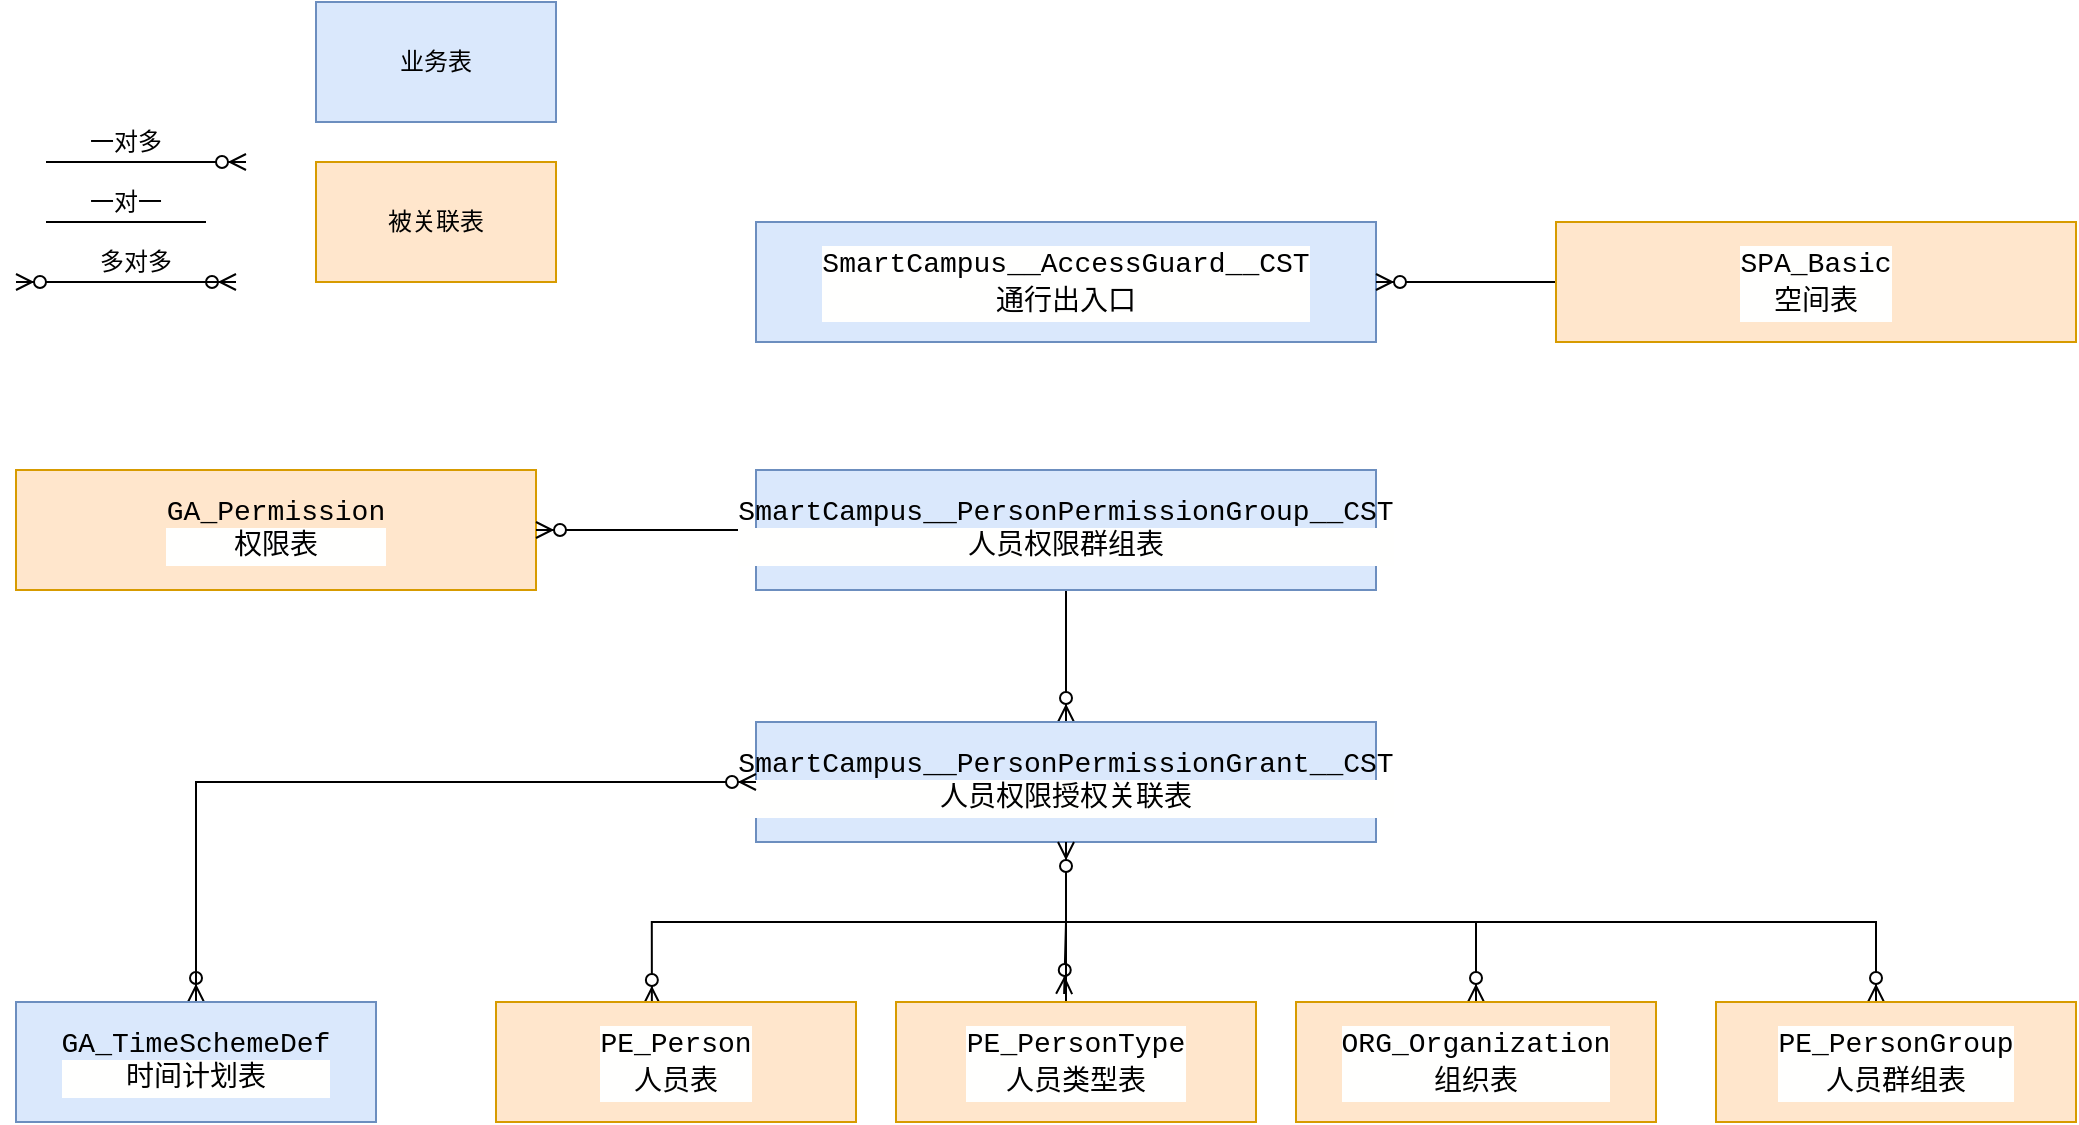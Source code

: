 <mxfile version="14.3.2" type="github">
  <diagram id="R2lEEEUBdFMjLlhIrx00" name="Page-1">
    <mxGraphModel dx="1422" dy="762" grid="1" gridSize="10" guides="1" tooltips="1" connect="1" arrows="1" fold="1" page="1" pageScale="1" pageWidth="1169" pageHeight="827" math="0" shadow="0" extFonts="Permanent Marker^https://fonts.googleapis.com/css?family=Permanent+Marker">
      <root>
        <mxCell id="0" />
        <mxCell id="1" parent="0" />
        <mxCell id="8KUM7VylrNg7opYrD0us-90" value="" style="endArrow=ERzeroToMany;html=1;endFill=1;" parent="1" edge="1">
          <mxGeometry width="50" height="50" relative="1" as="geometry">
            <mxPoint x="55" y="260" as="sourcePoint" />
            <mxPoint x="155" y="260" as="targetPoint" />
            <Array as="points" />
          </mxGeometry>
        </mxCell>
        <mxCell id="8KUM7VylrNg7opYrD0us-91" value="一对多" style="text;html=1;strokeColor=none;fillColor=none;align=center;verticalAlign=middle;whiteSpace=wrap;rounded=0;" parent="1" vertex="1">
          <mxGeometry x="75" y="240" width="40" height="20" as="geometry" />
        </mxCell>
        <mxCell id="8KUM7VylrNg7opYrD0us-92" value="" style="endArrow=none;html=1;" parent="1" edge="1">
          <mxGeometry width="50" height="50" relative="1" as="geometry">
            <mxPoint x="55" y="290" as="sourcePoint" />
            <mxPoint x="135" y="290" as="targetPoint" />
          </mxGeometry>
        </mxCell>
        <mxCell id="8KUM7VylrNg7opYrD0us-93" value="一对一" style="text;html=1;strokeColor=none;fillColor=none;align=center;verticalAlign=middle;whiteSpace=wrap;rounded=0;" parent="1" vertex="1">
          <mxGeometry x="75" y="270" width="40" height="20" as="geometry" />
        </mxCell>
        <mxCell id="8KUM7VylrNg7opYrD0us-112" value="" style="endArrow=ERzeroToMany;html=1;endFill=1;" parent="1" edge="1">
          <mxGeometry width="50" height="50" relative="1" as="geometry">
            <mxPoint x="50" y="320" as="sourcePoint" />
            <mxPoint x="150" y="320" as="targetPoint" />
            <Array as="points" />
          </mxGeometry>
        </mxCell>
        <mxCell id="8KUM7VylrNg7opYrD0us-113" value="" style="endArrow=ERzeroToMany;html=1;endFill=1;" parent="1" edge="1">
          <mxGeometry width="50" height="50" relative="1" as="geometry">
            <mxPoint x="150" y="320" as="sourcePoint" />
            <mxPoint x="40" y="320" as="targetPoint" />
            <Array as="points" />
          </mxGeometry>
        </mxCell>
        <mxCell id="8KUM7VylrNg7opYrD0us-114" value="多对多" style="text;html=1;strokeColor=none;fillColor=none;align=center;verticalAlign=middle;whiteSpace=wrap;rounded=0;" parent="1" vertex="1">
          <mxGeometry x="80" y="300" width="40" height="20" as="geometry" />
        </mxCell>
        <mxCell id="Y6p2eH5TLsVnm-hyPsuy-1" value="&lt;div style=&quot;background-color: rgb(255 , 255 , 254) ; font-family: &amp;#34;consolas&amp;#34; , &amp;#34;courier new&amp;#34; , monospace ; font-size: 14px ; line-height: 19px&quot;&gt;SmartCampus__AccessGuard__CST&lt;/div&gt;&lt;div style=&quot;background-color: rgb(255 , 255 , 254) ; font-family: &amp;#34;consolas&amp;#34; , &amp;#34;courier new&amp;#34; , monospace ; font-size: 14px ; line-height: 19px&quot;&gt;通行出入口&lt;/div&gt;" style="rounded=0;whiteSpace=wrap;html=1;fillColor=#dae8fc;strokeColor=#6c8ebf;" vertex="1" parent="1">
          <mxGeometry x="410" y="290" width="310" height="60" as="geometry" />
        </mxCell>
        <mxCell id="Y6p2eH5TLsVnm-hyPsuy-2" style="edgeStyle=orthogonalEdgeStyle;rounded=0;orthogonalLoop=1;jettySize=auto;html=1;entryX=1;entryY=0.5;entryDx=0;entryDy=0;endArrow=ERzeroToMany;endFill=1;" edge="1" parent="1" source="Y6p2eH5TLsVnm-hyPsuy-3" target="Y6p2eH5TLsVnm-hyPsuy-1">
          <mxGeometry relative="1" as="geometry" />
        </mxCell>
        <mxCell id="Y6p2eH5TLsVnm-hyPsuy-3" value="&lt;div style=&quot;background-color: rgb(255 , 255 , 254) ; font-family: &amp;#34;consolas&amp;#34; , &amp;#34;courier new&amp;#34; , monospace ; font-size: 14px ; line-height: 19px&quot;&gt;&lt;div style=&quot;font-family: &amp;#34;consolas&amp;#34; , &amp;#34;courier new&amp;#34; , monospace ; line-height: 19px&quot;&gt;SPA_Basic&lt;/div&gt;&lt;/div&gt;&lt;div style=&quot;background-color: rgb(255 , 255 , 254) ; font-family: &amp;#34;consolas&amp;#34; , &amp;#34;courier new&amp;#34; , monospace ; font-size: 14px ; line-height: 19px&quot;&gt;空间表&lt;/div&gt;" style="rounded=0;whiteSpace=wrap;html=1;fillColor=#ffe6cc;strokeColor=#d79b00;" vertex="1" parent="1">
          <mxGeometry x="810" y="290" width="260" height="60" as="geometry" />
        </mxCell>
        <mxCell id="Y6p2eH5TLsVnm-hyPsuy-4" value="&lt;font face=&quot;consolas, courier new, monospace&quot;&gt;&lt;span style=&quot;font-size: 14px&quot;&gt;GA_Permission&lt;/span&gt;&lt;/font&gt;&lt;div style=&quot;background-color: rgb(255 , 255 , 254) ; font-family: &amp;#34;consolas&amp;#34; , &amp;#34;courier new&amp;#34; , monospace ; font-size: 14px ; line-height: 19px&quot;&gt;权限表&lt;br&gt;&lt;/div&gt;" style="rounded=0;whiteSpace=wrap;html=1;fillColor=#ffe6cc;strokeColor=#d79b00;" vertex="1" parent="1">
          <mxGeometry x="40" y="414" width="260" height="60" as="geometry" />
        </mxCell>
        <mxCell id="Y6p2eH5TLsVnm-hyPsuy-5" style="edgeStyle=orthogonalEdgeStyle;rounded=0;orthogonalLoop=1;jettySize=auto;html=1;entryX=1;entryY=0.5;entryDx=0;entryDy=0;endArrow=ERzeroToMany;endFill=1;" edge="1" parent="1" source="Y6p2eH5TLsVnm-hyPsuy-7" target="Y6p2eH5TLsVnm-hyPsuy-4">
          <mxGeometry relative="1" as="geometry" />
        </mxCell>
        <mxCell id="Y6p2eH5TLsVnm-hyPsuy-6" style="edgeStyle=orthogonalEdgeStyle;rounded=0;orthogonalLoop=1;jettySize=auto;html=1;entryX=0.5;entryY=0;entryDx=0;entryDy=0;endArrow=ERzeroToMany;endFill=1;" edge="1" parent="1" source="Y6p2eH5TLsVnm-hyPsuy-7" target="Y6p2eH5TLsVnm-hyPsuy-13">
          <mxGeometry relative="1" as="geometry" />
        </mxCell>
        <mxCell id="Y6p2eH5TLsVnm-hyPsuy-7" value="&lt;font face=&quot;consolas, courier new, monospace&quot;&gt;&lt;span style=&quot;font-size: 14px&quot;&gt;SmartCampus__PersonPermissionGroup__CST&lt;/span&gt;&lt;/font&gt;&lt;br&gt;&lt;div style=&quot;background-color: rgb(255 , 255 , 254) ; font-family: &amp;#34;consolas&amp;#34; , &amp;#34;courier new&amp;#34; , monospace ; font-size: 14px ; line-height: 19px&quot;&gt;人员权限群组表&lt;/div&gt;" style="rounded=0;whiteSpace=wrap;html=1;fillColor=#dae8fc;strokeColor=#6c8ebf;" vertex="1" parent="1">
          <mxGeometry x="410" y="414" width="310" height="60" as="geometry" />
        </mxCell>
        <mxCell id="Y6p2eH5TLsVnm-hyPsuy-8" style="edgeStyle=orthogonalEdgeStyle;rounded=0;orthogonalLoop=1;jettySize=auto;html=1;entryX=0.5;entryY=0;entryDx=0;entryDy=0;endArrow=ERzeroToMany;endFill=1;" edge="1" parent="1" source="Y6p2eH5TLsVnm-hyPsuy-13" target="Y6p2eH5TLsVnm-hyPsuy-15">
          <mxGeometry relative="1" as="geometry" />
        </mxCell>
        <mxCell id="Y6p2eH5TLsVnm-hyPsuy-9" style="edgeStyle=orthogonalEdgeStyle;rounded=0;orthogonalLoop=1;jettySize=auto;html=1;entryX=0.433;entryY=0.017;entryDx=0;entryDy=0;entryPerimeter=0;endArrow=ERzeroToMany;endFill=1;" edge="1" parent="1" source="Y6p2eH5TLsVnm-hyPsuy-13" target="Y6p2eH5TLsVnm-hyPsuy-16">
          <mxGeometry relative="1" as="geometry" />
        </mxCell>
        <mxCell id="Y6p2eH5TLsVnm-hyPsuy-10" style="edgeStyle=orthogonalEdgeStyle;rounded=0;orthogonalLoop=1;jettySize=auto;html=1;endArrow=ERzeroToMany;endFill=1;" edge="1" parent="1" source="Y6p2eH5TLsVnm-hyPsuy-13">
          <mxGeometry relative="1" as="geometry">
            <mxPoint x="770" y="680" as="targetPoint" />
            <Array as="points">
              <mxPoint x="565" y="640" />
              <mxPoint x="770" y="640" />
            </Array>
          </mxGeometry>
        </mxCell>
        <mxCell id="Y6p2eH5TLsVnm-hyPsuy-11" style="edgeStyle=orthogonalEdgeStyle;rounded=0;orthogonalLoop=1;jettySize=auto;html=1;endArrow=ERzeroToMany;endFill=1;" edge="1" parent="1" source="Y6p2eH5TLsVnm-hyPsuy-13" target="Y6p2eH5TLsVnm-hyPsuy-17">
          <mxGeometry relative="1" as="geometry">
            <Array as="points">
              <mxPoint x="565" y="640" />
              <mxPoint x="970" y="640" />
            </Array>
          </mxGeometry>
        </mxCell>
        <mxCell id="Y6p2eH5TLsVnm-hyPsuy-12" style="edgeStyle=orthogonalEdgeStyle;rounded=0;orthogonalLoop=1;jettySize=auto;html=1;entryX=0.467;entryY=-0.067;entryDx=0;entryDy=0;entryPerimeter=0;endArrow=ERzeroToMany;endFill=1;" edge="1" parent="1" source="Y6p2eH5TLsVnm-hyPsuy-13" target="Y6p2eH5TLsVnm-hyPsuy-19">
          <mxGeometry relative="1" as="geometry" />
        </mxCell>
        <mxCell id="Y6p2eH5TLsVnm-hyPsuy-13" value="&lt;font face=&quot;consolas, courier new, monospace&quot;&gt;&lt;span style=&quot;font-size: 14px&quot;&gt;SmartCampus__PersonPermissionGrant__CST&lt;/span&gt;&lt;/font&gt;&lt;div style=&quot;background-color: rgb(255 , 255 , 254) ; font-family: &amp;#34;consolas&amp;#34; , &amp;#34;courier new&amp;#34; , monospace ; font-size: 14px ; line-height: 19px&quot;&gt;人员权限授权关联表&lt;/div&gt;" style="rounded=0;whiteSpace=wrap;html=1;fillColor=#dae8fc;strokeColor=#6c8ebf;" vertex="1" parent="1">
          <mxGeometry x="410" y="540" width="310" height="60" as="geometry" />
        </mxCell>
        <mxCell id="Y6p2eH5TLsVnm-hyPsuy-14" style="edgeStyle=orthogonalEdgeStyle;rounded=0;orthogonalLoop=1;jettySize=auto;html=1;entryX=0;entryY=0.5;entryDx=0;entryDy=0;endArrow=ERzeroToMany;endFill=1;" edge="1" parent="1" source="Y6p2eH5TLsVnm-hyPsuy-15" target="Y6p2eH5TLsVnm-hyPsuy-13">
          <mxGeometry relative="1" as="geometry">
            <Array as="points">
              <mxPoint x="130" y="570" />
            </Array>
          </mxGeometry>
        </mxCell>
        <mxCell id="Y6p2eH5TLsVnm-hyPsuy-15" value="&lt;font face=&quot;consolas, courier new, monospace&quot;&gt;&lt;span style=&quot;font-size: 14px&quot;&gt;GA_TimeSchemeDef&lt;/span&gt;&lt;/font&gt;&lt;div style=&quot;background-color: rgb(255 , 255 , 254) ; font-family: &amp;#34;consolas&amp;#34; , &amp;#34;courier new&amp;#34; , monospace ; font-size: 14px ; line-height: 19px&quot;&gt;时间计划表&lt;/div&gt;" style="rounded=0;whiteSpace=wrap;html=1;fillColor=#dae8fc;strokeColor=#6c8ebf;" vertex="1" parent="1">
          <mxGeometry x="40" y="680" width="180" height="60" as="geometry" />
        </mxCell>
        <mxCell id="Y6p2eH5TLsVnm-hyPsuy-16" value="&lt;div style=&quot;background-color: rgb(255 , 255 , 254) ; font-family: &amp;#34;consolas&amp;#34; , &amp;#34;courier new&amp;#34; , monospace ; font-size: 14px ; line-height: 19px&quot;&gt;PE_Person&lt;/div&gt;&lt;div style=&quot;background-color: rgb(255 , 255 , 254) ; font-family: &amp;#34;consolas&amp;#34; , &amp;#34;courier new&amp;#34; , monospace ; font-size: 14px ; line-height: 19px&quot;&gt;人员表&lt;/div&gt;" style="rounded=0;whiteSpace=wrap;html=1;fillColor=#ffe6cc;strokeColor=#d79b00;" vertex="1" parent="1">
          <mxGeometry x="280" y="680" width="180" height="60" as="geometry" />
        </mxCell>
        <mxCell id="Y6p2eH5TLsVnm-hyPsuy-17" value="&lt;div style=&quot;background-color: rgb(255 , 255 , 254) ; font-family: &amp;#34;consolas&amp;#34; , &amp;#34;courier new&amp;#34; , monospace ; font-size: 14px ; line-height: 19px&quot;&gt;&lt;div style=&quot;font-family: &amp;#34;consolas&amp;#34; , &amp;#34;courier new&amp;#34; , monospace ; line-height: 19px&quot;&gt;PE_PersonGroup&lt;/div&gt;&lt;/div&gt;&lt;div style=&quot;background-color: rgb(255 , 255 , 254) ; font-family: &amp;#34;consolas&amp;#34; , &amp;#34;courier new&amp;#34; , monospace ; font-size: 14px ; line-height: 19px&quot;&gt;人员群组表&lt;/div&gt;" style="rounded=0;whiteSpace=wrap;html=1;fillColor=#ffe6cc;strokeColor=#d79b00;" vertex="1" parent="1">
          <mxGeometry x="890" y="680" width="180" height="60" as="geometry" />
        </mxCell>
        <mxCell id="Y6p2eH5TLsVnm-hyPsuy-18" style="edgeStyle=orthogonalEdgeStyle;rounded=0;orthogonalLoop=1;jettySize=auto;html=1;entryX=0.5;entryY=1;entryDx=0;entryDy=0;endArrow=ERzeroToMany;endFill=1;" edge="1" parent="1" source="Y6p2eH5TLsVnm-hyPsuy-19" target="Y6p2eH5TLsVnm-hyPsuy-13">
          <mxGeometry relative="1" as="geometry">
            <Array as="points">
              <mxPoint x="565" y="670" />
              <mxPoint x="565" y="670" />
            </Array>
          </mxGeometry>
        </mxCell>
        <mxCell id="Y6p2eH5TLsVnm-hyPsuy-19" value="&lt;div style=&quot;background-color: rgb(255 , 255 , 254) ; font-family: &amp;#34;consolas&amp;#34; , &amp;#34;courier new&amp;#34; , monospace ; font-size: 14px ; line-height: 19px&quot;&gt;PE_PersonType&lt;/div&gt;&lt;div style=&quot;background-color: rgb(255 , 255 , 254) ; font-family: &amp;#34;consolas&amp;#34; , &amp;#34;courier new&amp;#34; , monospace ; font-size: 14px ; line-height: 19px&quot;&gt;人员类型表&lt;/div&gt;" style="rounded=0;whiteSpace=wrap;html=1;fillColor=#ffe6cc;strokeColor=#d79b00;" vertex="1" parent="1">
          <mxGeometry x="480" y="680" width="180" height="60" as="geometry" />
        </mxCell>
        <mxCell id="Y6p2eH5TLsVnm-hyPsuy-23" value="&lt;div style=&quot;background-color: rgb(255 , 255 , 254) ; font-family: &amp;#34;consolas&amp;#34; , &amp;#34;courier new&amp;#34; , monospace ; font-size: 14px ; line-height: 19px&quot;&gt;&lt;div style=&quot;font-family: &amp;#34;consolas&amp;#34; , &amp;#34;courier new&amp;#34; , monospace ; line-height: 19px&quot;&gt;ORG_Organization&lt;/div&gt;&lt;/div&gt;&lt;div style=&quot;background-color: rgb(255 , 255 , 254) ; font-family: &amp;#34;consolas&amp;#34; , &amp;#34;courier new&amp;#34; , monospace ; font-size: 14px ; line-height: 19px&quot;&gt;组织表&lt;/div&gt;" style="rounded=0;whiteSpace=wrap;html=1;fillColor=#ffe6cc;strokeColor=#d79b00;" vertex="1" parent="1">
          <mxGeometry x="680" y="680" width="180" height="60" as="geometry" />
        </mxCell>
        <mxCell id="Y6p2eH5TLsVnm-hyPsuy-24" value="业务表" style="rounded=0;whiteSpace=wrap;html=1;fillColor=#dae8fc;strokeColor=#6c8ebf;" vertex="1" parent="1">
          <mxGeometry x="190" y="180" width="120" height="60" as="geometry" />
        </mxCell>
        <mxCell id="Y6p2eH5TLsVnm-hyPsuy-25" value="被关联表" style="rounded=0;whiteSpace=wrap;html=1;fillColor=#ffe6cc;strokeColor=#d79b00;" vertex="1" parent="1">
          <mxGeometry x="190" y="260" width="120" height="60" as="geometry" />
        </mxCell>
      </root>
    </mxGraphModel>
  </diagram>
</mxfile>
